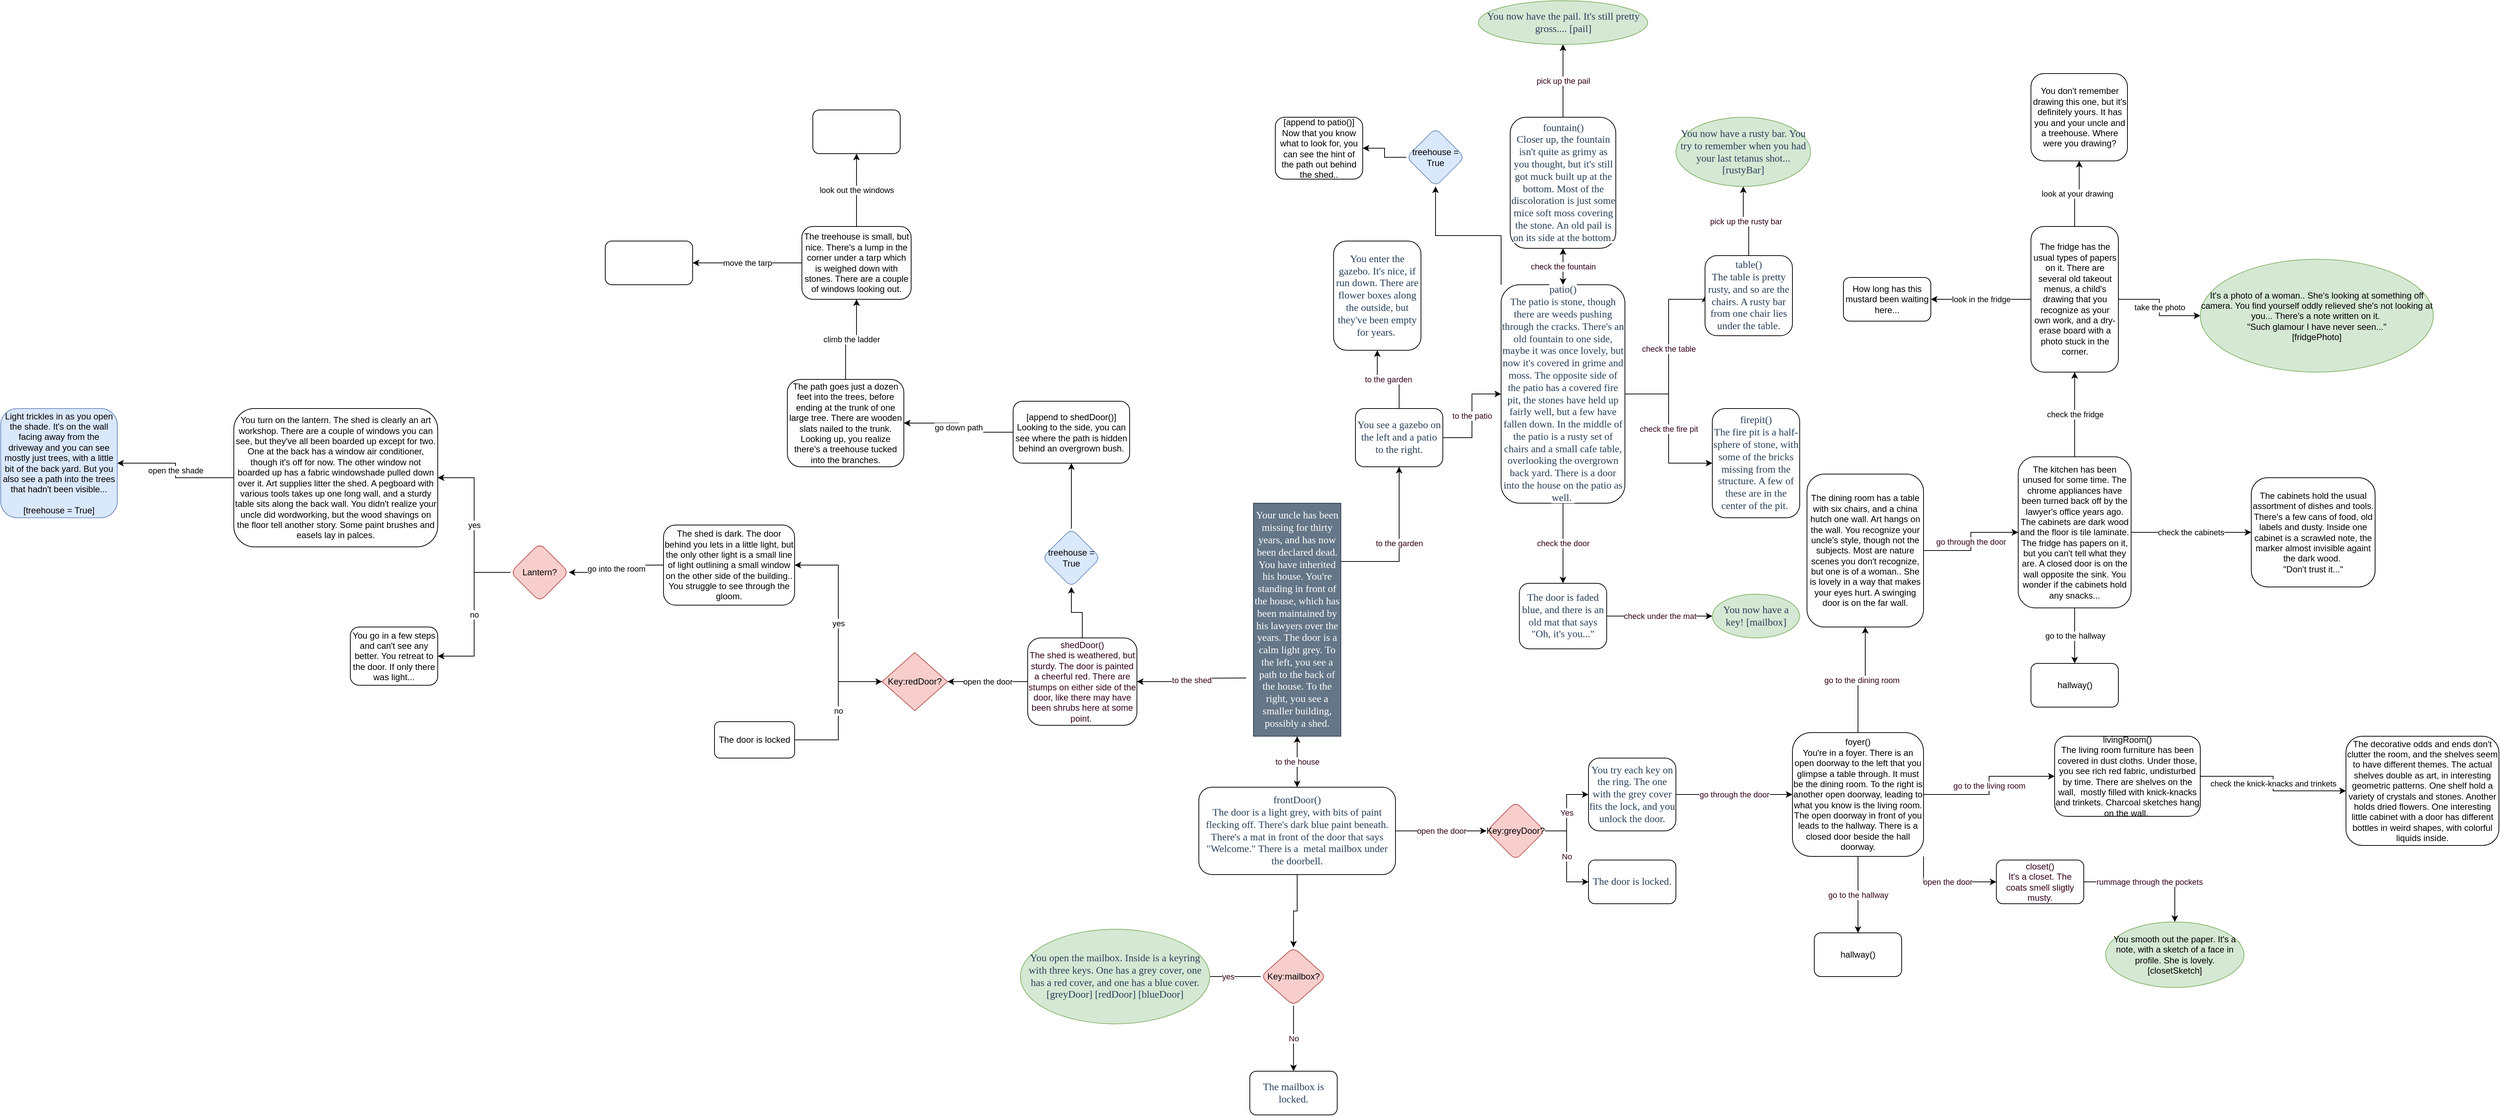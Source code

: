 <mxfile version="14.9.8" type="github">
  <diagram id="I4MPYZuKWGXdrDoHl7-Y" name="Page-1">
    <mxGraphModel dx="3122" dy="1874" grid="1" gridSize="10" guides="1" tooltips="1" connect="1" arrows="1" fold="1" page="1" pageScale="1" pageWidth="850" pageHeight="1100" math="0" shadow="0">
      <root>
        <mxCell id="0" />
        <mxCell id="1" parent="0" />
        <mxCell id="C1p4UqmkGTLzhGbceTVw-10" style="edgeStyle=orthogonalEdgeStyle;rounded=0;orthogonalLoop=1;jettySize=auto;html=1;exitX=0.5;exitY=1;exitDx=0;exitDy=0;fontColor=#33001A;" parent="1" source="C1p4UqmkGTLzhGbceTVw-1" edge="1">
          <mxGeometry relative="1" as="geometry">
            <mxPoint x="310" y="570" as="targetPoint" />
          </mxGeometry>
        </mxCell>
        <mxCell id="C1p4UqmkGTLzhGbceTVw-28" value="to the shed" style="edgeStyle=orthogonalEdgeStyle;rounded=0;orthogonalLoop=1;jettySize=auto;html=1;fontColor=#33001A;entryX=1;entryY=0.5;entryDx=0;entryDy=0;" parent="1" target="C1p4UqmkGTLzhGbceTVw-29" edge="1">
          <mxGeometry relative="1" as="geometry">
            <mxPoint x="450" y="420" as="targetPoint" />
            <mxPoint x="240" y="420" as="sourcePoint" />
          </mxGeometry>
        </mxCell>
        <mxCell id="C1p4UqmkGTLzhGbceTVw-30" value="to the garden" style="edgeStyle=orthogonalEdgeStyle;rounded=0;orthogonalLoop=1;jettySize=auto;html=1;exitX=1;exitY=0.25;exitDx=0;exitDy=0;fontColor=#33001A;" parent="1" source="C1p4UqmkGTLzhGbceTVw-1" target="C1p4UqmkGTLzhGbceTVw-31" edge="1">
          <mxGeometry relative="1" as="geometry">
            <mxPoint x="460" y="150" as="targetPoint" />
          </mxGeometry>
        </mxCell>
        <mxCell id="C1p4UqmkGTLzhGbceTVw-1" value="&lt;span style=&quot;font-family: &amp;quot;cerebri sans&amp;quot;; font-size: 14px; font-style: normal; font-weight: 400; letter-spacing: normal; text-align: center; text-indent: 0px; text-transform: none; word-spacing: 0px; display: inline; float: none;&quot;&gt;Your uncle has been missing for thirty years, and has now been declared dead. You have inherited his house. You&#39;re standing in front of the house, which has been maintained by his lawyers over the years. The door is a calm light grey. To the left, you see a path to the back of the house. To the right, you see a smaller building, possibly a shed.&lt;/span&gt;" style="rounded=0;whiteSpace=wrap;html=1;fillColor=#647687;fontColor=#ffffff;strokeColor=#314354;" parent="1" vertex="1">
          <mxGeometry x="250" y="180" width="120" height="320" as="geometry" />
        </mxCell>
        <mxCell id="C1p4UqmkGTLzhGbceTVw-8" value="to the house" style="edgeStyle=orthogonalEdgeStyle;rounded=0;orthogonalLoop=1;jettySize=auto;html=1;entryX=0.5;entryY=1;entryDx=0;entryDy=0;fontColor=#33001A;" parent="1" source="C1p4UqmkGTLzhGbceTVw-7" target="C1p4UqmkGTLzhGbceTVw-1" edge="1">
          <mxGeometry relative="1" as="geometry" />
        </mxCell>
        <mxCell id="C1p4UqmkGTLzhGbceTVw-12" value="" style="edgeStyle=orthogonalEdgeStyle;rounded=0;orthogonalLoop=1;jettySize=auto;html=1;fontColor=#33001A;" parent="1" source="C1p4UqmkGTLzhGbceTVw-7" target="C1p4UqmkGTLzhGbceTVw-11" edge="1">
          <mxGeometry relative="1" as="geometry" />
        </mxCell>
        <mxCell id="C1p4UqmkGTLzhGbceTVw-18" value="open the door" style="edgeStyle=orthogonalEdgeStyle;rounded=0;orthogonalLoop=1;jettySize=auto;html=1;fontColor=#33001A;" parent="1" source="C1p4UqmkGTLzhGbceTVw-7" target="C1p4UqmkGTLzhGbceTVw-17" edge="1">
          <mxGeometry relative="1" as="geometry" />
        </mxCell>
        <mxCell id="C1p4UqmkGTLzhGbceTVw-7" value="&lt;span style=&quot;color: rgb(40 , 64 , 89) ; font-family: &amp;#34;cerebri sans&amp;#34; ; font-size: 14px ; font-style: normal ; font-weight: 400 ; letter-spacing: normal ; text-align: center ; text-indent: 0px ; text-transform: none ; word-spacing: 0px ; background-color: rgb(255 , 255 , 255) ; display: inline ; float: none&quot;&gt;frontDoor()&lt;br&gt;The door is a light grey, with bits of paint flecking off. There&#39;s dark blue paint beneath. There&#39;s a mat in front of the door that says &quot;Welcome.&quot; There is a&amp;nbsp; metal mailbox under the doorbell.&lt;/span&gt;" style="rounded=1;whiteSpace=wrap;html=1;fontColor=#33001A;strokeColor=#000000;gradientColor=#ffffff;direction=south;" parent="1" vertex="1">
          <mxGeometry x="175" y="570" width="270" height="120" as="geometry" />
        </mxCell>
        <mxCell id="C1p4UqmkGTLzhGbceTVw-13" value="yes" style="edgeStyle=orthogonalEdgeStyle;rounded=0;orthogonalLoop=1;jettySize=auto;html=1;exitX=0;exitY=0.5;exitDx=0;exitDy=0;fontColor=#33001A;entryX=1;entryY=0.5;entryDx=0;entryDy=0;" parent="1" source="C1p4UqmkGTLzhGbceTVw-11" target="C1p4UqmkGTLzhGbceTVw-14" edge="1">
          <mxGeometry relative="1" as="geometry">
            <mxPoint x="190" y="830" as="targetPoint" />
            <Array as="points">
              <mxPoint x="180" y="830" />
            </Array>
          </mxGeometry>
        </mxCell>
        <mxCell id="C1p4UqmkGTLzhGbceTVw-16" value="No" style="edgeStyle=orthogonalEdgeStyle;rounded=0;orthogonalLoop=1;jettySize=auto;html=1;fontColor=#33001A;" parent="1" source="C1p4UqmkGTLzhGbceTVw-11" target="C1p4UqmkGTLzhGbceTVw-15" edge="1">
          <mxGeometry relative="1" as="geometry" />
        </mxCell>
        <mxCell id="C1p4UqmkGTLzhGbceTVw-11" value="Key:mailbox?" style="rhombus;whiteSpace=wrap;html=1;rounded=1;fillColor=#f8cecc;strokeColor=#b85450;" parent="1" vertex="1">
          <mxGeometry x="260" y="790" width="90" height="80" as="geometry" />
        </mxCell>
        <mxCell id="C1p4UqmkGTLzhGbceTVw-14" value="&lt;span style=&quot;color: rgb(40 , 64 , 89) ; font-family: &amp;#34;cerebri sans&amp;#34; ; font-size: 14px ; font-style: normal ; font-weight: 400 ; letter-spacing: normal ; text-align: center ; text-indent: 0px ; text-transform: none ; word-spacing: 0px ; display: inline ; float: none&quot;&gt;You open the mailbox. Inside is a keyring with three keys. One has a grey cover, one has a red cover, and one has a blue cover.&lt;br&gt;[greyDoor] [redDoor] [blueDoor]&lt;br&gt;&lt;/span&gt;" style="ellipse;whiteSpace=wrap;html=1;strokeColor=#82b366;fillColor=#d5e8d4;" parent="1" vertex="1">
          <mxGeometry x="-70" y="765" width="260" height="130" as="geometry" />
        </mxCell>
        <mxCell id="C1p4UqmkGTLzhGbceTVw-15" value="&lt;meta charset=&quot;utf-8&quot;&gt;&lt;span style=&quot;color: rgb(40, 64, 89); font-family: &amp;quot;cerebri sans&amp;quot;; font-size: 14px; font-style: normal; font-weight: 400; letter-spacing: normal; text-align: center; text-indent: 0px; text-transform: none; word-spacing: 0px; background-color: rgb(255, 255, 255); display: inline; float: none;&quot;&gt;The mailbox is locked.&lt;/span&gt;" style="whiteSpace=wrap;html=1;rounded=1;" parent="1" vertex="1">
          <mxGeometry x="245" y="960" width="120" height="60" as="geometry" />
        </mxCell>
        <mxCell id="C1p4UqmkGTLzhGbceTVw-20" value="Yes" style="edgeStyle=orthogonalEdgeStyle;rounded=0;orthogonalLoop=1;jettySize=auto;html=1;fontColor=#33001A;" parent="1" source="C1p4UqmkGTLzhGbceTVw-17" target="C1p4UqmkGTLzhGbceTVw-19" edge="1">
          <mxGeometry relative="1" as="geometry" />
        </mxCell>
        <mxCell id="C1p4UqmkGTLzhGbceTVw-21" value="No" style="edgeStyle=orthogonalEdgeStyle;rounded=0;orthogonalLoop=1;jettySize=auto;html=1;exitX=1;exitY=0.5;exitDx=0;exitDy=0;fontColor=#33001A;entryX=0;entryY=0.5;entryDx=0;entryDy=0;" parent="1" source="C1p4UqmkGTLzhGbceTVw-17" target="C1p4UqmkGTLzhGbceTVw-22" edge="1">
          <mxGeometry relative="1" as="geometry">
            <mxPoint x="710" y="660" as="targetPoint" />
          </mxGeometry>
        </mxCell>
        <mxCell id="C1p4UqmkGTLzhGbceTVw-17" value="Key:greyDoor?" style="rhombus;whiteSpace=wrap;html=1;rounded=1;fillColor=#f8cecc;strokeColor=#b85450;" parent="1" vertex="1">
          <mxGeometry x="570" y="590" width="80" height="80" as="geometry" />
        </mxCell>
        <mxCell id="C1p4UqmkGTLzhGbceTVw-26" value="go through the door" style="edgeStyle=orthogonalEdgeStyle;rounded=0;orthogonalLoop=1;jettySize=auto;html=1;fontColor=#33001A;" parent="1" source="C1p4UqmkGTLzhGbceTVw-19" target="C1p4UqmkGTLzhGbceTVw-25" edge="1">
          <mxGeometry relative="1" as="geometry" />
        </mxCell>
        <mxCell id="C1p4UqmkGTLzhGbceTVw-19" value="&lt;span style=&quot;color: rgb(40 , 64 , 89) ; font-family: &amp;#34;cerebri sans&amp;#34; ; font-size: 14px ; font-style: normal ; font-weight: 400 ; letter-spacing: normal ; text-align: center ; text-indent: 0px ; text-transform: none ; word-spacing: 0px ; background-color: rgb(255 , 255 , 255) ; display: inline ; float: none&quot;&gt;You try each key on the ring. The one with the grey cover fits the lock, and you unlock the door.&lt;/span&gt;" style="whiteSpace=wrap;html=1;rounded=1;" parent="1" vertex="1">
          <mxGeometry x="710" y="530" width="120" height="100" as="geometry" />
        </mxCell>
        <mxCell id="C1p4UqmkGTLzhGbceTVw-22" value="&lt;meta charset=&quot;utf-8&quot;&gt;&lt;span style=&quot;color: rgb(40, 64, 89); font-family: &amp;quot;cerebri sans&amp;quot;; font-size: 14px; font-style: normal; font-weight: 400; letter-spacing: normal; text-align: center; text-indent: 0px; text-transform: none; word-spacing: 0px; background-color: rgb(255, 255, 255); display: inline; float: none;&quot;&gt;The door is locked.&lt;/span&gt;" style="rounded=1;whiteSpace=wrap;html=1;fontColor=#33001A;strokeColor=#000000;gradientColor=#ffffff;" parent="1" vertex="1">
          <mxGeometry x="710" y="670" width="120" height="60" as="geometry" />
        </mxCell>
        <mxCell id="C1p4UqmkGTLzhGbceTVw-58" value="go to the dining room" style="edgeStyle=orthogonalEdgeStyle;rounded=0;orthogonalLoop=1;jettySize=auto;html=1;fontColor=#33001A;" parent="1" source="C1p4UqmkGTLzhGbceTVw-25" target="C1p4UqmkGTLzhGbceTVw-57" edge="1">
          <mxGeometry relative="1" as="geometry" />
        </mxCell>
        <mxCell id="C1p4UqmkGTLzhGbceTVw-60" value="go to the living room" style="edgeStyle=orthogonalEdgeStyle;rounded=0;orthogonalLoop=1;jettySize=auto;html=1;fontColor=#33001A;" parent="1" source="C1p4UqmkGTLzhGbceTVw-25" target="C1p4UqmkGTLzhGbceTVw-59" edge="1">
          <mxGeometry relative="1" as="geometry" />
        </mxCell>
        <mxCell id="C1p4UqmkGTLzhGbceTVw-62" value="go to the hallway" style="edgeStyle=orthogonalEdgeStyle;rounded=0;orthogonalLoop=1;jettySize=auto;html=1;fontColor=#33001A;" parent="1" source="C1p4UqmkGTLzhGbceTVw-25" target="C1p4UqmkGTLzhGbceTVw-61" edge="1">
          <mxGeometry relative="1" as="geometry" />
        </mxCell>
        <mxCell id="C1p4UqmkGTLzhGbceTVw-64" value="open the door" style="edgeStyle=orthogonalEdgeStyle;rounded=0;orthogonalLoop=1;jettySize=auto;html=1;exitX=1;exitY=1;exitDx=0;exitDy=0;entryX=0;entryY=0.5;entryDx=0;entryDy=0;fontColor=#33001A;" parent="1" source="C1p4UqmkGTLzhGbceTVw-25" target="C1p4UqmkGTLzhGbceTVw-63" edge="1">
          <mxGeometry relative="1" as="geometry" />
        </mxCell>
        <mxCell id="C1p4UqmkGTLzhGbceTVw-25" value="foyer()&lt;br&gt;You&#39;re in a foyer. There is an open doorway to the left that you glimpse a table through. It must be the dining room. To the right is another open doorway, leading to what you know is the living room. The open doorway in front of you leads to the hallway. There is a closed door beside the hall doorway." style="whiteSpace=wrap;html=1;rounded=1;" parent="1" vertex="1">
          <mxGeometry x="990" y="495" width="180" height="170" as="geometry" />
        </mxCell>
        <mxCell id="ivbzf-HTEXW1V83epDQX-16" value="open the door" style="edgeStyle=orthogonalEdgeStyle;rounded=0;orthogonalLoop=1;jettySize=auto;html=1;entryX=1;entryY=0.5;entryDx=0;entryDy=0;" edge="1" parent="1" source="C1p4UqmkGTLzhGbceTVw-29" target="ivbzf-HTEXW1V83epDQX-17">
          <mxGeometry relative="1" as="geometry">
            <mxPoint x="-170" y="425" as="targetPoint" />
          </mxGeometry>
        </mxCell>
        <mxCell id="ivbzf-HTEXW1V83epDQX-35" value="" style="edgeStyle=orthogonalEdgeStyle;rounded=0;orthogonalLoop=1;jettySize=auto;html=1;" edge="1" parent="1" source="C1p4UqmkGTLzhGbceTVw-29" target="ivbzf-HTEXW1V83epDQX-34">
          <mxGeometry relative="1" as="geometry" />
        </mxCell>
        <mxCell id="C1p4UqmkGTLzhGbceTVw-29" value="shedDoor()&lt;br&gt;The shed is weathered, but sturdy. The door is painted a cheerful red. There are stumps on either side of the door, like there may have been shrubs here at some point.&amp;nbsp;" style="rounded=1;whiteSpace=wrap;html=1;fontColor=#33001A;strokeColor=#000000;gradientColor=#ffffff;" parent="1" vertex="1">
          <mxGeometry x="-60" y="365" width="150" height="120" as="geometry" />
        </mxCell>
        <mxCell id="C1p4UqmkGTLzhGbceTVw-34" value="to the garden" style="edgeStyle=orthogonalEdgeStyle;rounded=0;orthogonalLoop=1;jettySize=auto;html=1;fontColor=#33001A;" parent="1" source="C1p4UqmkGTLzhGbceTVw-31" target="C1p4UqmkGTLzhGbceTVw-33" edge="1">
          <mxGeometry relative="1" as="geometry" />
        </mxCell>
        <mxCell id="C1p4UqmkGTLzhGbceTVw-36" value="to the patio" style="edgeStyle=orthogonalEdgeStyle;rounded=0;orthogonalLoop=1;jettySize=auto;html=1;fontColor=#33001A;" parent="1" source="C1p4UqmkGTLzhGbceTVw-31" target="C1p4UqmkGTLzhGbceTVw-35" edge="1">
          <mxGeometry relative="1" as="geometry" />
        </mxCell>
        <mxCell id="C1p4UqmkGTLzhGbceTVw-31" value="&lt;meta charset=&quot;utf-8&quot;&gt;&lt;span style=&quot;color: rgb(40, 64, 89); font-family: &amp;quot;cerebri sans&amp;quot;; font-size: 14px; font-style: normal; font-weight: 400; letter-spacing: normal; text-align: center; text-indent: 0px; text-transform: none; word-spacing: 0px; background-color: rgb(255, 255, 255); display: inline; float: none;&quot;&gt;You see a gazebo on the left and a patio to the right.&lt;/span&gt;" style="rounded=1;whiteSpace=wrap;html=1;fontColor=#33001A;strokeColor=#000000;gradientColor=#ffffff;" parent="1" vertex="1">
          <mxGeometry x="390" y="50" width="120" height="80" as="geometry" />
        </mxCell>
        <mxCell id="C1p4UqmkGTLzhGbceTVw-33" value="&lt;meta charset=&quot;utf-8&quot;&gt;&lt;span style=&quot;color: rgb(40, 64, 89); font-family: &amp;quot;cerebri sans&amp;quot;; font-size: 14px; font-style: normal; font-weight: 400; letter-spacing: normal; text-align: center; text-indent: 0px; text-transform: none; word-spacing: 0px; background-color: rgb(255, 255, 255); display: inline; float: none;&quot;&gt;You enter the gazebo. It&#39;s nice, if run down. There are flower boxes along the outside, but they&#39;ve been empty for years.&amp;nbsp;&lt;/span&gt;" style="whiteSpace=wrap;html=1;rounded=1;fontColor=#33001A;gradientColor=#ffffff;direction=west;" parent="1" vertex="1">
          <mxGeometry x="360" y="-180" width="120" height="150" as="geometry" />
        </mxCell>
        <mxCell id="C1p4UqmkGTLzhGbceTVw-40" value="" style="edgeStyle=orthogonalEdgeStyle;rounded=0;orthogonalLoop=1;jettySize=auto;html=1;fontColor=#33001A;" parent="1" source="C1p4UqmkGTLzhGbceTVw-35" target="C1p4UqmkGTLzhGbceTVw-39" edge="1">
          <mxGeometry relative="1" as="geometry" />
        </mxCell>
        <mxCell id="C1p4UqmkGTLzhGbceTVw-45" value="check the table" style="edgeStyle=orthogonalEdgeStyle;rounded=0;orthogonalLoop=1;jettySize=auto;html=1;fontColor=#33001A;entryX=0;entryY=0.5;entryDx=0;entryDy=0;" parent="1" target="C1p4UqmkGTLzhGbceTVw-44" edge="1">
          <mxGeometry relative="1" as="geometry">
            <mxPoint x="760" y="30" as="sourcePoint" />
            <Array as="points">
              <mxPoint x="820" y="30" />
              <mxPoint x="820" y="-100" />
              <mxPoint x="870" y="-100" />
            </Array>
          </mxGeometry>
        </mxCell>
        <mxCell id="C1p4UqmkGTLzhGbceTVw-47" value="check the fire pit" style="edgeStyle=orthogonalEdgeStyle;rounded=0;orthogonalLoop=1;jettySize=auto;html=1;exitX=1;exitY=0.5;exitDx=0;exitDy=0;fontColor=#33001A;entryX=0;entryY=0.5;entryDx=0;entryDy=0;" parent="1" source="C1p4UqmkGTLzhGbceTVw-35" target="C1p4UqmkGTLzhGbceTVw-46" edge="1">
          <mxGeometry relative="1" as="geometry">
            <mxPoint x="840" y="110" as="targetPoint" />
          </mxGeometry>
        </mxCell>
        <mxCell id="C1p4UqmkGTLzhGbceTVw-52" value="check the door" style="edgeStyle=orthogonalEdgeStyle;rounded=0;orthogonalLoop=1;jettySize=auto;html=1;fontColor=#33001A;" parent="1" source="C1p4UqmkGTLzhGbceTVw-35" target="C1p4UqmkGTLzhGbceTVw-51" edge="1">
          <mxGeometry relative="1" as="geometry" />
        </mxCell>
        <mxCell id="ivbzf-HTEXW1V83epDQX-39" style="edgeStyle=orthogonalEdgeStyle;rounded=0;orthogonalLoop=1;jettySize=auto;html=1;exitX=0;exitY=0;exitDx=0;exitDy=0;" edge="1" parent="1" source="C1p4UqmkGTLzhGbceTVw-35" target="ivbzf-HTEXW1V83epDQX-38">
          <mxGeometry relative="1" as="geometry" />
        </mxCell>
        <mxCell id="C1p4UqmkGTLzhGbceTVw-35" value="&lt;span style=&quot;color: rgb(40 , 64 , 89) ; font-family: &amp;#34;cerebri sans&amp;#34; ; font-size: 14px ; font-style: normal ; font-weight: 400 ; letter-spacing: normal ; text-align: center ; text-indent: 0px ; text-transform: none ; word-spacing: 0px ; background-color: rgb(255 , 255 , 255) ; display: inline ; float: none&quot;&gt;patio()&lt;br&gt;The patio is stone, though there are weeds pushing through the cracks. There&#39;s an old fountain to one side, maybe it was once lovely, but now it&#39;s covered in grime and moss. The opposite side of the patio has a covered fire pit, the stones have held up fairly well, but a few have fallen down. In the middle of the patio is a rusty set of chairs and a small cafe table, overlooking the overgrown back yard. There is a door into the house on the patio as well.&amp;nbsp;&lt;/span&gt;" style="rounded=1;whiteSpace=wrap;html=1;fontColor=#33001A;gradientColor=#ffffff;" parent="1" vertex="1">
          <mxGeometry x="590" y="-120" width="170" height="300" as="geometry" />
        </mxCell>
        <mxCell id="C1p4UqmkGTLzhGbceTVw-41" value="check the fountain" style="edgeStyle=orthogonalEdgeStyle;rounded=0;orthogonalLoop=1;jettySize=auto;html=1;fontColor=#33001A;" parent="1" source="C1p4UqmkGTLzhGbceTVw-39" target="C1p4UqmkGTLzhGbceTVw-35" edge="1">
          <mxGeometry relative="1" as="geometry" />
        </mxCell>
        <mxCell id="C1p4UqmkGTLzhGbceTVw-43" value="pick up the pail" style="edgeStyle=orthogonalEdgeStyle;rounded=0;orthogonalLoop=1;jettySize=auto;html=1;fontColor=#33001A;" parent="1" source="C1p4UqmkGTLzhGbceTVw-39" target="C1p4UqmkGTLzhGbceTVw-42" edge="1">
          <mxGeometry relative="1" as="geometry" />
        </mxCell>
        <mxCell id="C1p4UqmkGTLzhGbceTVw-39" value="&lt;span style=&quot;color: rgb(40 , 64 , 89) ; font-family: &amp;#34;cerebri sans&amp;#34; ; font-size: 14px ; font-style: normal ; font-weight: 400 ; letter-spacing: normal ; text-align: center ; text-indent: 0px ; text-transform: none ; word-spacing: 0px ; background-color: rgb(255 , 255 , 255) ; display: inline ; float: none&quot;&gt;fountain()&lt;br&gt;Closer up, the fountain isn&#39;t quite as grimy as you thought, but it&#39;s still got muck built up at the bottom. Most of the discoloration is just some mice soft moss covering the stone. An old pail is on its side at the bottom.&lt;/span&gt;" style="whiteSpace=wrap;html=1;rounded=1;fontColor=#33001A;gradientColor=#ffffff;" parent="1" vertex="1">
          <mxGeometry x="602.5" y="-350" width="145" height="180" as="geometry" />
        </mxCell>
        <mxCell id="C1p4UqmkGTLzhGbceTVw-42" value="&lt;span style=&quot;color: rgb(40 , 61 , 89) ; font-family: &amp;#34;cerebri sans&amp;#34; ; font-size: 14px&quot;&gt;You now have the pail. It&#39;s still pretty gross.... [pail]&lt;/span&gt;" style="ellipse;whiteSpace=wrap;html=1;rounded=1;fillColor=#d5e8d4;strokeColor=#82b366;" parent="1" vertex="1">
          <mxGeometry x="558.75" y="-510" width="232.5" height="60" as="geometry" />
        </mxCell>
        <mxCell id="C1p4UqmkGTLzhGbceTVw-50" value="pick up the rusty bar" style="edgeStyle=orthogonalEdgeStyle;rounded=0;orthogonalLoop=1;jettySize=auto;html=1;fontColor=#33001A;" parent="1" source="C1p4UqmkGTLzhGbceTVw-44" target="C1p4UqmkGTLzhGbceTVw-49" edge="1">
          <mxGeometry relative="1" as="geometry" />
        </mxCell>
        <mxCell id="C1p4UqmkGTLzhGbceTVw-44" value="&lt;span style=&quot;color: rgb(40 , 64 , 89) ; font-family: &amp;#34;cerebri sans&amp;#34; ; font-size: 14px ; font-style: normal ; font-weight: 400 ; letter-spacing: normal ; text-align: center ; text-indent: 0px ; text-transform: none ; word-spacing: 0px ; background-color: rgb(255 , 255 , 255) ; display: inline ; float: none&quot;&gt;table()&lt;br&gt;The table is pretty rusty, and so are the chairs. A rusty bar from one chair lies under the table.&lt;/span&gt;" style="whiteSpace=wrap;html=1;rounded=1;fontColor=#33001A;gradientColor=#ffffff;" parent="1" vertex="1">
          <mxGeometry x="870" y="-160" width="120" height="110" as="geometry" />
        </mxCell>
        <mxCell id="C1p4UqmkGTLzhGbceTVw-46" value="&lt;span style=&quot;color: rgb(40 , 64 , 89) ; font-family: &amp;#34;cerebri sans&amp;#34; ; font-size: 14px ; font-style: normal ; font-weight: 400 ; letter-spacing: normal ; text-align: center ; text-indent: 0px ; text-transform: none ; word-spacing: 0px ; background-color: rgb(255 , 255 , 255) ; display: inline ; float: none&quot;&gt;firepit()&lt;br&gt;The fire pit is a half-sphere of stone, with some of the bricks missing from the structure. A few of these are in the center of the pit.&amp;nbsp;&lt;/span&gt;" style="rounded=1;whiteSpace=wrap;html=1;fontColor=#33001A;strokeColor=#000000;gradientColor=#ffffff;" parent="1" vertex="1">
          <mxGeometry x="880" y="50" width="120" height="150" as="geometry" />
        </mxCell>
        <mxCell id="C1p4UqmkGTLzhGbceTVw-49" value="&lt;span style=&quot;color: rgb(40 , 61 , 89) ; font-family: &amp;#34;cerebri sans&amp;#34; ; font-size: 14px ; font-style: normal ; font-weight: 400 ; letter-spacing: normal ; text-align: center ; text-indent: 0px ; text-transform: none ; word-spacing: 0px ; display: inline ; float: none&quot;&gt;You now have a rusty bar. You try to remember when you had your last tetanus shot... [rustyBar]&lt;/span&gt;" style="ellipse;whiteSpace=wrap;html=1;rounded=1;fillColor=#d5e8d4;strokeColor=#82b366;" parent="1" vertex="1">
          <mxGeometry x="830" y="-350" width="185" height="95" as="geometry" />
        </mxCell>
        <mxCell id="C1p4UqmkGTLzhGbceTVw-54" value="check under the mat" style="edgeStyle=orthogonalEdgeStyle;rounded=0;orthogonalLoop=1;jettySize=auto;html=1;fontColor=#33001A;" parent="1" source="C1p4UqmkGTLzhGbceTVw-51" target="C1p4UqmkGTLzhGbceTVw-53" edge="1">
          <mxGeometry relative="1" as="geometry" />
        </mxCell>
        <mxCell id="C1p4UqmkGTLzhGbceTVw-51" value="&lt;meta charset=&quot;utf-8&quot;&gt;&lt;span style=&quot;color: rgb(40, 64, 89); font-family: &amp;quot;cerebri sans&amp;quot;; font-size: 14px; font-style: normal; font-weight: 400; letter-spacing: normal; text-align: center; text-indent: 0px; text-transform: none; word-spacing: 0px; background-color: rgb(255, 255, 255); display: inline; float: none;&quot;&gt;The door is faded blue, and there is an old mat that says &quot;Oh, it&#39;s you...&quot;&lt;/span&gt;" style="whiteSpace=wrap;html=1;rounded=1;fontColor=#33001A;gradientColor=#ffffff;" parent="1" vertex="1">
          <mxGeometry x="615" y="290" width="120" height="90" as="geometry" />
        </mxCell>
        <mxCell id="C1p4UqmkGTLzhGbceTVw-53" value="&lt;span style=&quot;color: rgb(40 , 61 , 89) ; font-family: &amp;#34;cerebri sans&amp;#34; ; font-size: 14px ; font-style: normal ; font-weight: 400 ; letter-spacing: normal ; text-align: center ; text-indent: 0px ; text-transform: none ; word-spacing: 0px ; display: inline ; float: none&quot;&gt;You now have a key! [mailbox]&lt;/span&gt;" style="ellipse;whiteSpace=wrap;html=1;rounded=1;fillColor=#d5e8d4;strokeColor=#82b366;" parent="1" vertex="1">
          <mxGeometry x="880" y="305" width="120" height="60" as="geometry" />
        </mxCell>
        <mxCell id="C1p4UqmkGTLzhGbceTVw-70" value="go through the door" style="edgeStyle=orthogonalEdgeStyle;rounded=0;orthogonalLoop=1;jettySize=auto;html=1;fontColor=#33001A;" parent="1" source="C1p4UqmkGTLzhGbceTVw-57" target="C1p4UqmkGTLzhGbceTVw-69" edge="1">
          <mxGeometry relative="1" as="geometry" />
        </mxCell>
        <mxCell id="C1p4UqmkGTLzhGbceTVw-57" value="The dining room has a table with six chairs, and a china hutch one wall. Art hangs on the wall. You recognize your uncle&#39;s style, though not the subjects. Most are nature scenes you don&#39;t recognize, but one is of a woman.. She is lovely in a way that makes your eyes hurt. A swinging door is on the far wall." style="rounded=1;whiteSpace=wrap;html=1;" parent="1" vertex="1">
          <mxGeometry x="1010" y="140" width="160" height="210" as="geometry" />
        </mxCell>
        <mxCell id="ivbzf-HTEXW1V83epDQX-14" value="check the knick-knacks and trinkets" style="edgeStyle=orthogonalEdgeStyle;rounded=0;orthogonalLoop=1;jettySize=auto;html=1;" edge="1" parent="1" source="C1p4UqmkGTLzhGbceTVw-59" target="ivbzf-HTEXW1V83epDQX-13">
          <mxGeometry relative="1" as="geometry" />
        </mxCell>
        <mxCell id="C1p4UqmkGTLzhGbceTVw-59" value="livingRoom()&lt;br&gt;The living room furniture has been covered in dust cloths. Under those, you see rich red fabric, undisturbed by time. There are shelves on the wall,&amp;nbsp; mostly filled with knick-knacks and trinkets. Charcoal sketches hang on the wall.&amp;nbsp;" style="whiteSpace=wrap;html=1;rounded=1;" parent="1" vertex="1">
          <mxGeometry x="1350" y="500" width="200" height="110" as="geometry" />
        </mxCell>
        <mxCell id="C1p4UqmkGTLzhGbceTVw-61" value="hallway()&lt;br&gt;" style="whiteSpace=wrap;html=1;rounded=1;" parent="1" vertex="1">
          <mxGeometry x="1020" y="770" width="120" height="60" as="geometry" />
        </mxCell>
        <mxCell id="C1p4UqmkGTLzhGbceTVw-66" value="rummage through the pockets" style="edgeStyle=orthogonalEdgeStyle;rounded=0;orthogonalLoop=1;jettySize=auto;html=1;fontColor=#33001A;entryX=0.5;entryY=0;entryDx=0;entryDy=0;" parent="1" source="C1p4UqmkGTLzhGbceTVw-63" target="C1p4UqmkGTLzhGbceTVw-67" edge="1">
          <mxGeometry relative="1" as="geometry">
            <mxPoint x="1530" y="750" as="targetPoint" />
          </mxGeometry>
        </mxCell>
        <mxCell id="C1p4UqmkGTLzhGbceTVw-63" value="closet()&lt;br&gt;It&#39;s a closet. The coats smell sligtly musty." style="rounded=1;whiteSpace=wrap;html=1;fontColor=#33001A;strokeColor=#000000;gradientColor=#ffffff;" parent="1" vertex="1">
          <mxGeometry x="1270" y="670" width="120" height="60" as="geometry" />
        </mxCell>
        <mxCell id="C1p4UqmkGTLzhGbceTVw-67" value="You smooth out the paper. It&#39;s a note, with a sketch of a face in profile. She is lovely.&lt;br&gt;[closetSketch]" style="ellipse;whiteSpace=wrap;html=1;rounded=1;fillColor=#d5e8d4;strokeColor=#82b366;" parent="1" vertex="1">
          <mxGeometry x="1420" y="755" width="190" height="90" as="geometry" />
        </mxCell>
        <mxCell id="ivbzf-HTEXW1V83epDQX-2" value="check the fridge" style="edgeStyle=orthogonalEdgeStyle;rounded=0;orthogonalLoop=1;jettySize=auto;html=1;" edge="1" parent="1" source="C1p4UqmkGTLzhGbceTVw-69" target="ivbzf-HTEXW1V83epDQX-1">
          <mxGeometry relative="1" as="geometry" />
        </mxCell>
        <mxCell id="ivbzf-HTEXW1V83epDQX-10" value="check the cabinets" style="edgeStyle=orthogonalEdgeStyle;rounded=0;orthogonalLoop=1;jettySize=auto;html=1;" edge="1" parent="1" source="C1p4UqmkGTLzhGbceTVw-69" target="ivbzf-HTEXW1V83epDQX-9">
          <mxGeometry relative="1" as="geometry" />
        </mxCell>
        <mxCell id="ivbzf-HTEXW1V83epDQX-12" value="go to the hallway" style="edgeStyle=orthogonalEdgeStyle;rounded=0;orthogonalLoop=1;jettySize=auto;html=1;" edge="1" parent="1" source="C1p4UqmkGTLzhGbceTVw-69" target="ivbzf-HTEXW1V83epDQX-11">
          <mxGeometry relative="1" as="geometry" />
        </mxCell>
        <mxCell id="C1p4UqmkGTLzhGbceTVw-69" value="The kitchen has been unused for some time. The chrome appliances have been turned back off by the lawyer&#39;s office years ago. The cabinets are dark wood and the floor is tile laminate. The fridge has papers on it, but you can&#39;t tell what they are. A closed door is on the wall opposite the sink. You wonder if the cabinets hold any snacks..." style="whiteSpace=wrap;html=1;rounded=1;direction=west;" parent="1" vertex="1">
          <mxGeometry x="1300" y="116.25" width="155" height="207.5" as="geometry" />
        </mxCell>
        <mxCell id="ivbzf-HTEXW1V83epDQX-4" value="take the photo" style="edgeStyle=orthogonalEdgeStyle;rounded=0;orthogonalLoop=1;jettySize=auto;html=1;" edge="1" parent="1" source="ivbzf-HTEXW1V83epDQX-1" target="ivbzf-HTEXW1V83epDQX-3">
          <mxGeometry relative="1" as="geometry" />
        </mxCell>
        <mxCell id="ivbzf-HTEXW1V83epDQX-6" value="look at your drawing" style="edgeStyle=orthogonalEdgeStyle;rounded=0;orthogonalLoop=1;jettySize=auto;html=1;" edge="1" parent="1" source="ivbzf-HTEXW1V83epDQX-1" target="ivbzf-HTEXW1V83epDQX-5">
          <mxGeometry relative="1" as="geometry" />
        </mxCell>
        <mxCell id="ivbzf-HTEXW1V83epDQX-8" value="look in the fridge" style="edgeStyle=orthogonalEdgeStyle;rounded=0;orthogonalLoop=1;jettySize=auto;html=1;" edge="1" parent="1" source="ivbzf-HTEXW1V83epDQX-1" target="ivbzf-HTEXW1V83epDQX-7">
          <mxGeometry relative="1" as="geometry" />
        </mxCell>
        <mxCell id="ivbzf-HTEXW1V83epDQX-1" value="The fridge has the usual types of papers on it. There are several old takeout menus, a child&#39;s drawing that you recognize as your own work, and a dry-erase board with a photo stuck in the corner." style="rounded=1;whiteSpace=wrap;html=1;" vertex="1" parent="1">
          <mxGeometry x="1317.5" y="-200" width="120" height="200" as="geometry" />
        </mxCell>
        <mxCell id="ivbzf-HTEXW1V83epDQX-3" value="It&#39;s a photo of a woman.. She&#39;s looking at something off camera. You find yourself oddly relieved she&#39;s not looking at you... There&#39;s a note written on it.&amp;nbsp;&lt;br&gt;&quot;Such glamour I have never seen...&quot;&lt;br&gt;[fridgePhoto]" style="ellipse;whiteSpace=wrap;html=1;rounded=1;fillColor=#d5e8d4;strokeColor=#82b366;" vertex="1" parent="1">
          <mxGeometry x="1550" y="-155" width="320" height="155" as="geometry" />
        </mxCell>
        <mxCell id="ivbzf-HTEXW1V83epDQX-5" value="You don&#39;t remember drawing this one, but it&#39;s definitely yours. It has you and your uncle and a treehouse. Where were you drawing?" style="whiteSpace=wrap;html=1;rounded=1;" vertex="1" parent="1">
          <mxGeometry x="1317.5" y="-410" width="132.5" height="120" as="geometry" />
        </mxCell>
        <mxCell id="ivbzf-HTEXW1V83epDQX-7" value="How long has this mustard been waiting here..." style="whiteSpace=wrap;html=1;rounded=1;" vertex="1" parent="1">
          <mxGeometry x="1060" y="-130" width="120" height="60" as="geometry" />
        </mxCell>
        <mxCell id="ivbzf-HTEXW1V83epDQX-9" value="The cabinets hold the usual assortment of dishes and tools. There&#39;s a few cans of food, old labels and dusty. Inside one cabinet is a scrawled note, the marker almost invisible againt the dark wood.&amp;nbsp;&lt;br&gt;&quot;Don&#39;t trust it...&quot;" style="whiteSpace=wrap;html=1;rounded=1;" vertex="1" parent="1">
          <mxGeometry x="1620" y="145" width="170" height="150" as="geometry" />
        </mxCell>
        <mxCell id="ivbzf-HTEXW1V83epDQX-11" value="hallway()" style="whiteSpace=wrap;html=1;rounded=1;" vertex="1" parent="1">
          <mxGeometry x="1317.5" y="400" width="120" height="60" as="geometry" />
        </mxCell>
        <mxCell id="ivbzf-HTEXW1V83epDQX-13" value="The decorative odds and ends don&#39;t clutter the room, and the shelves seem to have different themes. The actual shelves double as art, in interesting geometric patterns. One shelf hold a variety of crystals and stones. Another holds dried flowers. One interesting little cabinet with a door has different bottles in weird shapes, with colorful liquids inside." style="whiteSpace=wrap;html=1;rounded=1;" vertex="1" parent="1">
          <mxGeometry x="1750" y="500" width="210" height="150" as="geometry" />
        </mxCell>
        <mxCell id="ivbzf-HTEXW1V83epDQX-22" value="yes" style="edgeStyle=orthogonalEdgeStyle;rounded=0;orthogonalLoop=1;jettySize=auto;html=1;entryX=1;entryY=0.5;entryDx=0;entryDy=0;" edge="1" parent="1" source="ivbzf-HTEXW1V83epDQX-17" target="ivbzf-HTEXW1V83epDQX-21">
          <mxGeometry relative="1" as="geometry" />
        </mxCell>
        <mxCell id="ivbzf-HTEXW1V83epDQX-17" value="Key:redDoor?" style="rhombus;whiteSpace=wrap;html=1;fillColor=#f8cecc;strokeColor=#b85450;" vertex="1" parent="1">
          <mxGeometry x="-260" y="385" width="90" height="80" as="geometry" />
        </mxCell>
        <mxCell id="ivbzf-HTEXW1V83epDQX-26" value="go into the room" style="edgeStyle=orthogonalEdgeStyle;rounded=0;orthogonalLoop=1;jettySize=auto;html=1;" edge="1" parent="1" source="ivbzf-HTEXW1V83epDQX-21" target="ivbzf-HTEXW1V83epDQX-25">
          <mxGeometry relative="1" as="geometry" />
        </mxCell>
        <mxCell id="ivbzf-HTEXW1V83epDQX-21" value="The shed is dark. The door behind you lets in a little light, but the only other light is a small line of light outlining a small window on the other side of the building.. You struggle to see through the gloom." style="rounded=1;whiteSpace=wrap;html=1;" vertex="1" parent="1">
          <mxGeometry x="-560" y="210" width="180" height="110" as="geometry" />
        </mxCell>
        <mxCell id="ivbzf-HTEXW1V83epDQX-24" value="no" style="edgeStyle=orthogonalEdgeStyle;rounded=0;orthogonalLoop=1;jettySize=auto;html=1;entryX=0;entryY=0.5;entryDx=0;entryDy=0;" edge="1" parent="1" source="ivbzf-HTEXW1V83epDQX-23" target="ivbzf-HTEXW1V83epDQX-17">
          <mxGeometry relative="1" as="geometry" />
        </mxCell>
        <mxCell id="ivbzf-HTEXW1V83epDQX-23" value="The door is locked" style="rounded=1;whiteSpace=wrap;html=1;" vertex="1" parent="1">
          <mxGeometry x="-490" y="480" width="110" height="50" as="geometry" />
        </mxCell>
        <mxCell id="ivbzf-HTEXW1V83epDQX-28" value="no" style="edgeStyle=orthogonalEdgeStyle;rounded=0;orthogonalLoop=1;jettySize=auto;html=1;entryX=1;entryY=0.5;entryDx=0;entryDy=0;" edge="1" parent="1" source="ivbzf-HTEXW1V83epDQX-25" target="ivbzf-HTEXW1V83epDQX-27">
          <mxGeometry relative="1" as="geometry">
            <mxPoint x="-780" y="320" as="targetPoint" />
          </mxGeometry>
        </mxCell>
        <mxCell id="ivbzf-HTEXW1V83epDQX-30" value="yes" style="edgeStyle=orthogonalEdgeStyle;rounded=0;orthogonalLoop=1;jettySize=auto;html=1;entryX=1;entryY=0.5;entryDx=0;entryDy=0;" edge="1" parent="1" source="ivbzf-HTEXW1V83epDQX-25" target="ivbzf-HTEXW1V83epDQX-29">
          <mxGeometry relative="1" as="geometry" />
        </mxCell>
        <mxCell id="ivbzf-HTEXW1V83epDQX-25" value="Lantern?" style="rhombus;whiteSpace=wrap;html=1;rounded=1;fillColor=#f8cecc;strokeColor=#b85450;" vertex="1" parent="1">
          <mxGeometry x="-770" y="235" width="80" height="80" as="geometry" />
        </mxCell>
        <mxCell id="ivbzf-HTEXW1V83epDQX-27" value="You go in a few steps and can&#39;t see any better. You retreat to the door. If only there was light..." style="rounded=1;whiteSpace=wrap;html=1;" vertex="1" parent="1">
          <mxGeometry x="-990" y="350" width="120" height="80" as="geometry" />
        </mxCell>
        <mxCell id="ivbzf-HTEXW1V83epDQX-33" value="open the shade" style="edgeStyle=orthogonalEdgeStyle;rounded=0;orthogonalLoop=1;jettySize=auto;html=1;" edge="1" parent="1" source="ivbzf-HTEXW1V83epDQX-29" target="ivbzf-HTEXW1V83epDQX-32">
          <mxGeometry relative="1" as="geometry" />
        </mxCell>
        <mxCell id="ivbzf-HTEXW1V83epDQX-29" value="You turn on the lantern. The shed is clearly an art workshop. There are a couple of windows you can see, but they&#39;ve all been boarded up except for two. One at the back has a window air conditioner, though it&#39;s off for now. The other window not boarded up has a fabric windowshade pulled down over it. Art supplies litter the shed. A pegboard with various tools takes up one long wall, and a sturdy table sits along the back wall. You didn&#39;t realize your uncle did wordworking, but the wood shavings on the floor tell another story. Some paint brushes and easels lay in palces." style="whiteSpace=wrap;html=1;rounded=1;" vertex="1" parent="1">
          <mxGeometry x="-1150" y="50" width="280" height="190" as="geometry" />
        </mxCell>
        <mxCell id="ivbzf-HTEXW1V83epDQX-32" value="Light trickles in as you open the shade. It&#39;s on the wall facing away from the driveway and you can see mostly just trees, with a little bit of the back yard. But you also see a path into the trees that hadn&#39;t been visible...&lt;br&gt;&lt;br&gt;[treehouse = True]" style="whiteSpace=wrap;html=1;rounded=1;fillColor=#dae8fc;strokeColor=#6c8ebf;" vertex="1" parent="1">
          <mxGeometry x="-1470" y="50" width="160" height="150" as="geometry" />
        </mxCell>
        <mxCell id="ivbzf-HTEXW1V83epDQX-37" value="" style="edgeStyle=orthogonalEdgeStyle;rounded=0;orthogonalLoop=1;jettySize=auto;html=1;" edge="1" parent="1" source="ivbzf-HTEXW1V83epDQX-34" target="ivbzf-HTEXW1V83epDQX-36">
          <mxGeometry relative="1" as="geometry" />
        </mxCell>
        <mxCell id="ivbzf-HTEXW1V83epDQX-34" value="treehouse = True" style="rhombus;whiteSpace=wrap;html=1;rounded=1;fillColor=#dae8fc;strokeColor=#6c8ebf;" vertex="1" parent="1">
          <mxGeometry x="-40" y="215" width="80" height="80" as="geometry" />
        </mxCell>
        <mxCell id="ivbzf-HTEXW1V83epDQX-43" value="go down path" style="edgeStyle=orthogonalEdgeStyle;rounded=0;orthogonalLoop=1;jettySize=auto;html=1;" edge="1" parent="1" source="ivbzf-HTEXW1V83epDQX-36" target="ivbzf-HTEXW1V83epDQX-42">
          <mxGeometry relative="1" as="geometry" />
        </mxCell>
        <mxCell id="ivbzf-HTEXW1V83epDQX-36" value="[append to shedDoor()]&lt;br&gt;Looking to the side, you can see where the path is hidden behind an overgrown bush." style="whiteSpace=wrap;html=1;rounded=1;" vertex="1" parent="1">
          <mxGeometry x="-80" y="40" width="160" height="85" as="geometry" />
        </mxCell>
        <mxCell id="ivbzf-HTEXW1V83epDQX-41" value="" style="edgeStyle=orthogonalEdgeStyle;rounded=0;orthogonalLoop=1;jettySize=auto;html=1;" edge="1" parent="1" source="ivbzf-HTEXW1V83epDQX-38" target="ivbzf-HTEXW1V83epDQX-40">
          <mxGeometry relative="1" as="geometry" />
        </mxCell>
        <mxCell id="ivbzf-HTEXW1V83epDQX-38" value="treehouse = True" style="rhombus;whiteSpace=wrap;html=1;rounded=1;fillColor=#dae8fc;strokeColor=#6c8ebf;" vertex="1" parent="1">
          <mxGeometry x="460" y="-335" width="80" height="80" as="geometry" />
        </mxCell>
        <mxCell id="ivbzf-HTEXW1V83epDQX-40" value="[append to patio()]&lt;br&gt;Now that you know what to look for, you can see the hint of the path out behind the shed.." style="whiteSpace=wrap;html=1;rounded=1;" vertex="1" parent="1">
          <mxGeometry x="280" y="-350" width="120" height="85" as="geometry" />
        </mxCell>
        <mxCell id="ivbzf-HTEXW1V83epDQX-45" value="climb the ladder" style="edgeStyle=orthogonalEdgeStyle;rounded=0;orthogonalLoop=1;jettySize=auto;html=1;" edge="1" parent="1" source="ivbzf-HTEXW1V83epDQX-42" target="ivbzf-HTEXW1V83epDQX-44">
          <mxGeometry relative="1" as="geometry" />
        </mxCell>
        <mxCell id="ivbzf-HTEXW1V83epDQX-42" value="The path goes just a dozen feet into the trees, before ending at the trunk of one large tree. There are wooden slats nailed to the trunk. Looking up, you realize there&#39;s a treehouse tucked into the branches." style="whiteSpace=wrap;html=1;rounded=1;" vertex="1" parent="1">
          <mxGeometry x="-390" y="10" width="160" height="120" as="geometry" />
        </mxCell>
        <mxCell id="ivbzf-HTEXW1V83epDQX-47" value="look out the windows" style="edgeStyle=orthogonalEdgeStyle;rounded=0;orthogonalLoop=1;jettySize=auto;html=1;" edge="1" parent="1" source="ivbzf-HTEXW1V83epDQX-44" target="ivbzf-HTEXW1V83epDQX-46">
          <mxGeometry relative="1" as="geometry" />
        </mxCell>
        <mxCell id="ivbzf-HTEXW1V83epDQX-51" value="move the tarp" style="edgeStyle=orthogonalEdgeStyle;rounded=0;orthogonalLoop=1;jettySize=auto;html=1;" edge="1" parent="1" source="ivbzf-HTEXW1V83epDQX-44" target="ivbzf-HTEXW1V83epDQX-50">
          <mxGeometry relative="1" as="geometry" />
        </mxCell>
        <mxCell id="ivbzf-HTEXW1V83epDQX-44" value="The treehouse is small, but nice. There&#39;s a lump in the corner under a tarp which is weighed down with stones. There are a couple of windows looking out." style="whiteSpace=wrap;html=1;rounded=1;" vertex="1" parent="1">
          <mxGeometry x="-370" y="-200" width="150" height="100" as="geometry" />
        </mxCell>
        <mxCell id="ivbzf-HTEXW1V83epDQX-46" value="" style="whiteSpace=wrap;html=1;rounded=1;" vertex="1" parent="1">
          <mxGeometry x="-355" y="-360" width="120" height="60" as="geometry" />
        </mxCell>
        <mxCell id="ivbzf-HTEXW1V83epDQX-50" value="" style="whiteSpace=wrap;html=1;rounded=1;" vertex="1" parent="1">
          <mxGeometry x="-640" y="-180" width="120" height="60" as="geometry" />
        </mxCell>
      </root>
    </mxGraphModel>
  </diagram>
</mxfile>
